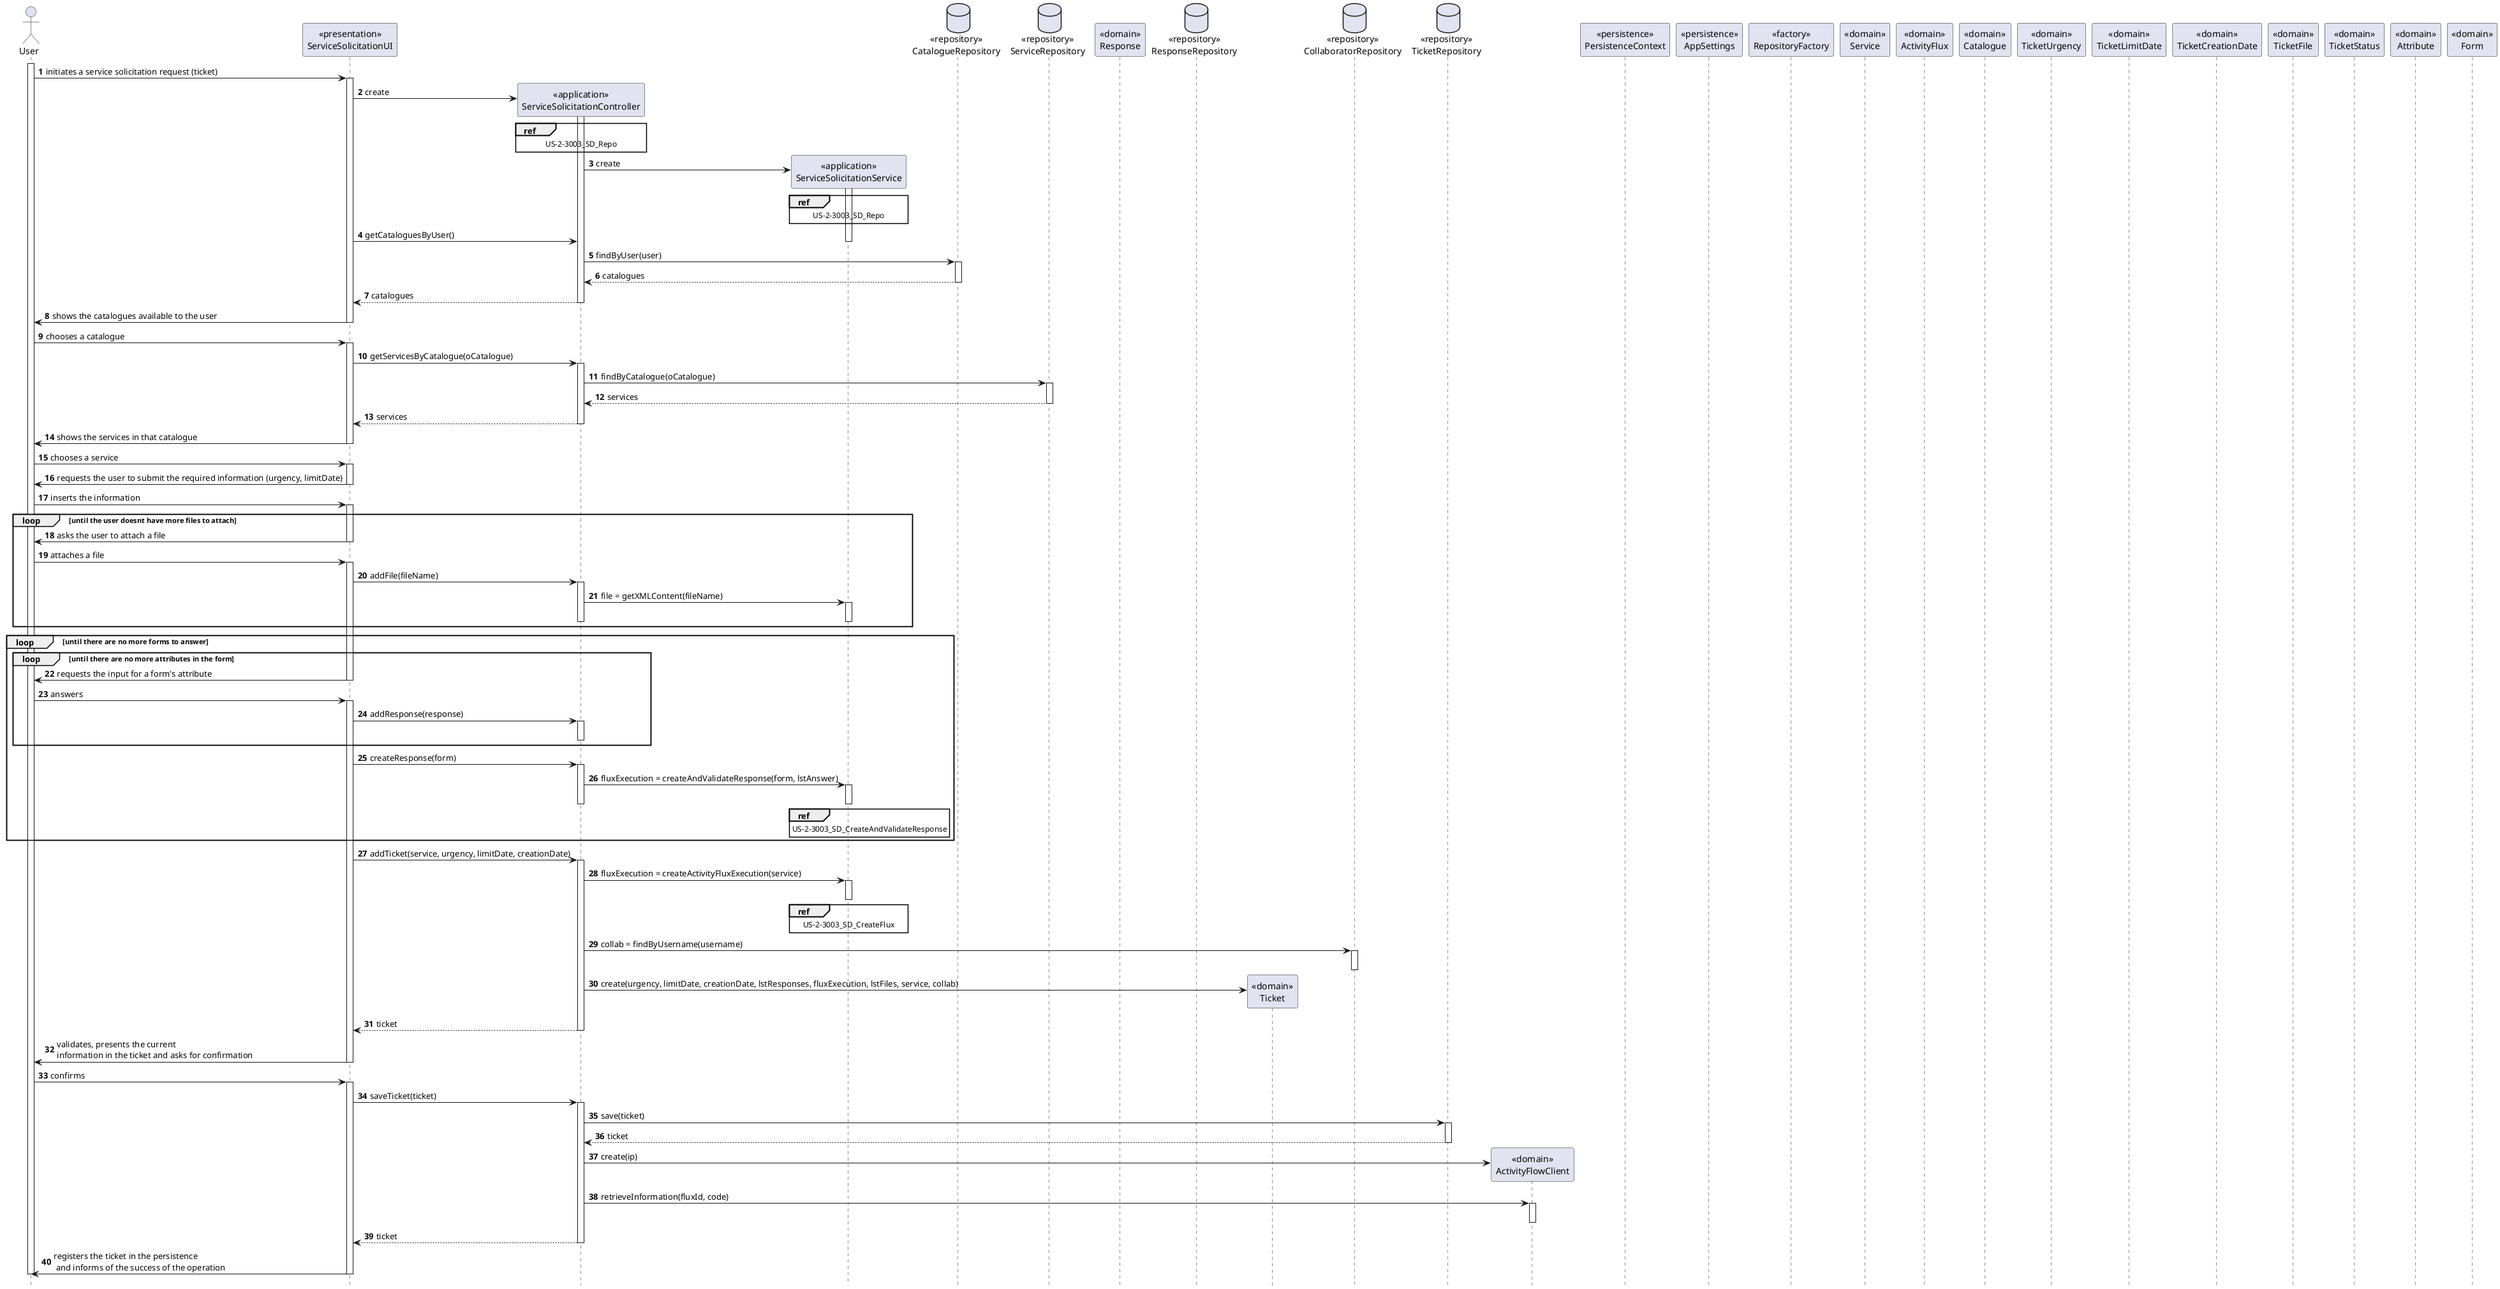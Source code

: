 @startuml
autonumber
hide footbox

actor "User" as US

participant "<<presentation>>\nServiceSolicitationUI" as UI
participant "<<application>>\nServiceSolicitationController" as CTRL
participant "<<application>>\nServiceSolicitationService" as SRV
database "<<repository>>\nCatalogueRepository" as CR
database "<<repository>>\nServiceRepository" as SR
participant "<<domain>>\nResponse" as RS
database "<<repository>>\nResponseRepository" as RR
participant "<<domain>>\nTicket" as T
database "<<repository>>\nCollaboratorRepository" as COLLABR
database "<<repository>>\nTicketRepository" as TR
participant "<<domain>>\nActivityFlowClient" as AFC
participant "<<persistence>>\nPersistenceContext" as PC
participant "<<persistence>>\nAppSettings" as AS
participant "<<factory>>\nRepositoryFactory" as RF
participant "<<domain>>\nService" as S
participant "<<domain>>\nActivityFlux" as AF
participant "<<domain>>\nCatalogue" as C
participant "<<domain>>\nTicketUrgency" as TU
participant "<<domain>>\nTicketLimitDate" as TD
participant "<<domain>>\nTicketCreationDate" as TC
participant "<<domain>>\nTicketFile" as TF
participant "<<domain>>\nTicketStatus" as TS
participant "<<domain>>\nAttribute" as A
participant "<<domain>>\nForm" as F

activate US

US -> UI : initiates a service solicitation request (ticket)
activate UI

UI -> CTRL** : create
activate CTRL

ref over CTRL
  US-2-3003_SD_Repo
end ref

CTRL -> SRV** : create
activate SRV

ref over SRV
  US-2-3003_SD_Repo
end ref

UI -> CTRL : getCataloguesByUser()
deactivate SRV

CTRL -> CR : findByUser(user)
activate CR
CR --> CTRL : catalogues
deactivate CR

CTRL --> UI : catalogues
deactivate CTRL

UI -> US : shows the catalogues available to the user
deactivate UI

US -> UI : chooses a catalogue
activate UI

UI -> CTRL : getServicesByCatalogue(oCatalogue)
activate CTRL

CTRL -> SR : findByCatalogue(oCatalogue)
activate SR
SR --> CTRL : services
deactivate SR

CTRL --> UI : services
deactivate CTRL

UI -> US : shows the services in that catalogue
deactivate UI

US -> UI : chooses a service
activate UI

UI -> US : requests the user to submit the required information (urgency, limitDate)
deactivate UI

US -> UI : inserts the information
activate UI

loop until the user doesnt have more files to attach
UI -> US : asks the user to attach a file
deactivate UI

US -> UI : attaches a file
activate UI

UI -> CTRL : addFile(fileName)
activate CTRL

CTRL -> SRV : file = getXMLContent(fileName)
activate SRV
deactivate SRV
deactivate CTRL
end

loop until there are no more forms to answer
loop until there are no more attributes in the form
UI -> US : requests the input for a form's attribute
deactivate UI

US -> UI : answers
activate UI

UI -> CTRL : addResponse(response)
activate CTRL
deactivate CTRL
end

UI -> CTRL : createResponse(form)
activate CTRL

CTRL -> SRV : fluxExecution = createAndValidateResponse(form, lstAnswer)
activate SRV

ref over SRV
  US-2-3003_SD_CreateAndValidateResponse
end ref
deactivate SRV
deactivate CTRL
end

UI -> CTRL : addTicket(service, urgency, limitDate, creationDate)
activate CTRL

CTRL -> SRV : fluxExecution = createActivityFluxExecution(service)
activate SRV

ref over SRV
  US-2-3003_SD_CreateFlux
end ref
deactivate SRV

CTRL -> COLLABR : collab = findByUsername(username)
activate COLLABR
deactivate COLLABR

CTRL -> T** : create(urgency, limitDate, creationDate, lstResponses, fluxExecution, lstFiles, service, collab)

CTRL --> UI : ticket
deactivate CTRL

UI -> US : validates, presents the current \ninformation in the ticket and asks for confirmation
deactivate UI

US -> UI : confirms
activate UI

UI -> CTRL : saveTicket(ticket)
activate CTRL

CTRL -> TR : save(ticket)
activate TR
TR --> CTRL : ticket
deactivate TR

CTRL -> AFC** : create(ip)

CTRL -> AFC : retrieveInformation(fluxId, code)
activate AFC
deactivate AFC

CTRL --> UI : ticket
deactivate CTRL

UI -> US : registers the ticket in the persistence\n and informs of the success of the operation
deactivate UI
deactivate US

@enduml

